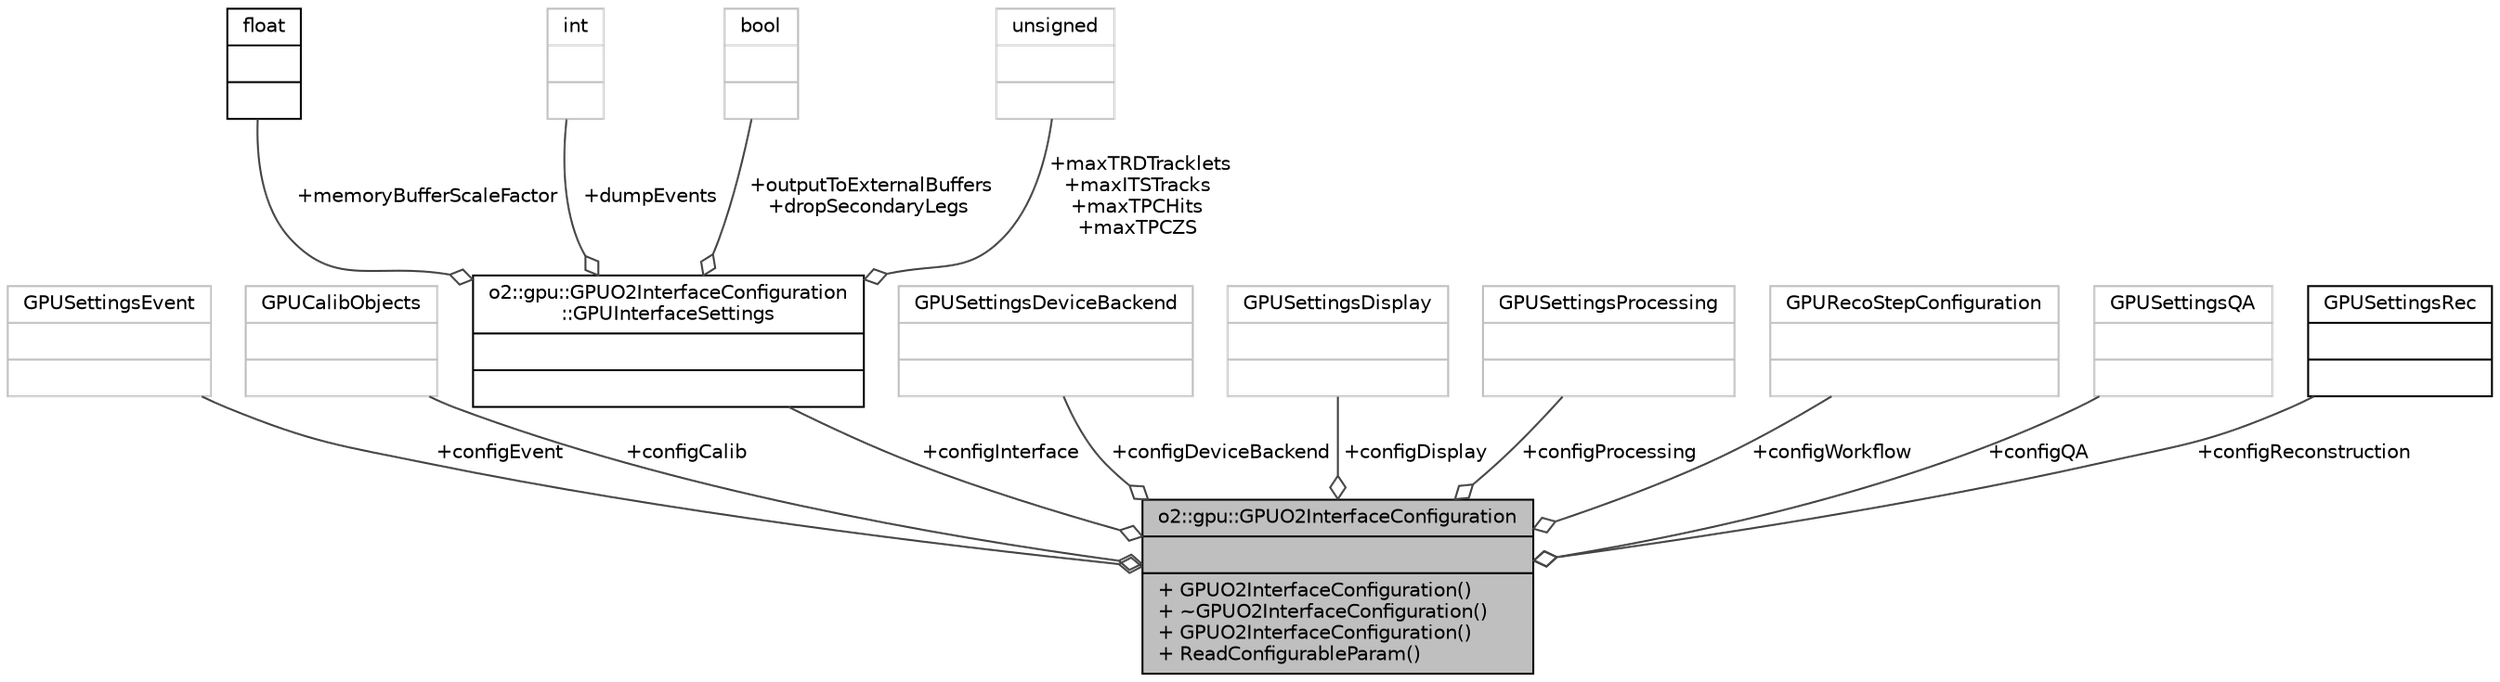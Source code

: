 digraph "o2::gpu::GPUO2InterfaceConfiguration"
{
 // INTERACTIVE_SVG=YES
  bgcolor="transparent";
  edge [fontname="Helvetica",fontsize="10",labelfontname="Helvetica",labelfontsize="10"];
  node [fontname="Helvetica",fontsize="10",shape=record];
  Node1 [label="{o2::gpu::GPUO2InterfaceConfiguration\n||+ GPUO2InterfaceConfiguration()\l+ ~GPUO2InterfaceConfiguration()\l+ GPUO2InterfaceConfiguration()\l+ ReadConfigurableParam()\l}",height=0.2,width=0.4,color="black", fillcolor="grey75", style="filled", fontcolor="black"];
  Node2 -> Node1 [color="grey25",fontsize="10",style="solid",label=" +configEvent" ,arrowhead="odiamond",fontname="Helvetica"];
  Node2 [label="{GPUSettingsEvent\n||}",height=0.2,width=0.4,color="grey75"];
  Node3 -> Node1 [color="grey25",fontsize="10",style="solid",label=" +configCalib" ,arrowhead="odiamond",fontname="Helvetica"];
  Node3 [label="{GPUCalibObjects\n||}",height=0.2,width=0.4,color="grey75"];
  Node4 -> Node1 [color="grey25",fontsize="10",style="solid",label=" +configInterface" ,arrowhead="odiamond",fontname="Helvetica"];
  Node4 [label="{o2::gpu::GPUO2InterfaceConfiguration\l::GPUInterfaceSettings\n||}",height=0.2,width=0.4,color="black",URL="$d4/ddb/structo2_1_1gpu_1_1GPUO2InterfaceConfiguration_1_1GPUInterfaceSettings.html"];
  Node5 -> Node4 [color="grey25",fontsize="10",style="solid",label=" +memoryBufferScaleFactor" ,arrowhead="odiamond",fontname="Helvetica"];
  Node5 [label="{float\n||}",height=0.2,width=0.4,color="black",URL="$d4/dc3/classfloat.html"];
  Node6 -> Node4 [color="grey25",fontsize="10",style="solid",label=" +dumpEvents" ,arrowhead="odiamond",fontname="Helvetica"];
  Node6 [label="{int\n||}",height=0.2,width=0.4,color="grey75"];
  Node7 -> Node4 [color="grey25",fontsize="10",style="solid",label=" +outputToExternalBuffers\n+dropSecondaryLegs" ,arrowhead="odiamond",fontname="Helvetica"];
  Node7 [label="{bool\n||}",height=0.2,width=0.4,color="grey75"];
  Node8 -> Node4 [color="grey25",fontsize="10",style="solid",label=" +maxTRDTracklets\n+maxITSTracks\n+maxTPCHits\n+maxTPCZS" ,arrowhead="odiamond",fontname="Helvetica"];
  Node8 [label="{unsigned\n||}",height=0.2,width=0.4,color="grey75"];
  Node9 -> Node1 [color="grey25",fontsize="10",style="solid",label=" +configDeviceBackend" ,arrowhead="odiamond",fontname="Helvetica"];
  Node9 [label="{GPUSettingsDeviceBackend\n||}",height=0.2,width=0.4,color="grey75"];
  Node10 -> Node1 [color="grey25",fontsize="10",style="solid",label=" +configDisplay" ,arrowhead="odiamond",fontname="Helvetica"];
  Node10 [label="{GPUSettingsDisplay\n||}",height=0.2,width=0.4,color="grey75"];
  Node11 -> Node1 [color="grey25",fontsize="10",style="solid",label=" +configProcessing" ,arrowhead="odiamond",fontname="Helvetica"];
  Node11 [label="{GPUSettingsProcessing\n||}",height=0.2,width=0.4,color="grey75"];
  Node12 -> Node1 [color="grey25",fontsize="10",style="solid",label=" +configWorkflow" ,arrowhead="odiamond",fontname="Helvetica"];
  Node12 [label="{GPURecoStepConfiguration\n||}",height=0.2,width=0.4,color="grey75"];
  Node13 -> Node1 [color="grey25",fontsize="10",style="solid",label=" +configQA" ,arrowhead="odiamond",fontname="Helvetica"];
  Node13 [label="{GPUSettingsQA\n||}",height=0.2,width=0.4,color="grey75"];
  Node14 -> Node1 [color="grey25",fontsize="10",style="solid",label=" +configReconstruction" ,arrowhead="odiamond",fontname="Helvetica"];
  Node14 [label="{GPUSettingsRec\n||}",height=0.2,width=0.4,color="black",URL="$db/d41/classGPUSettingsRec.html"];
}
